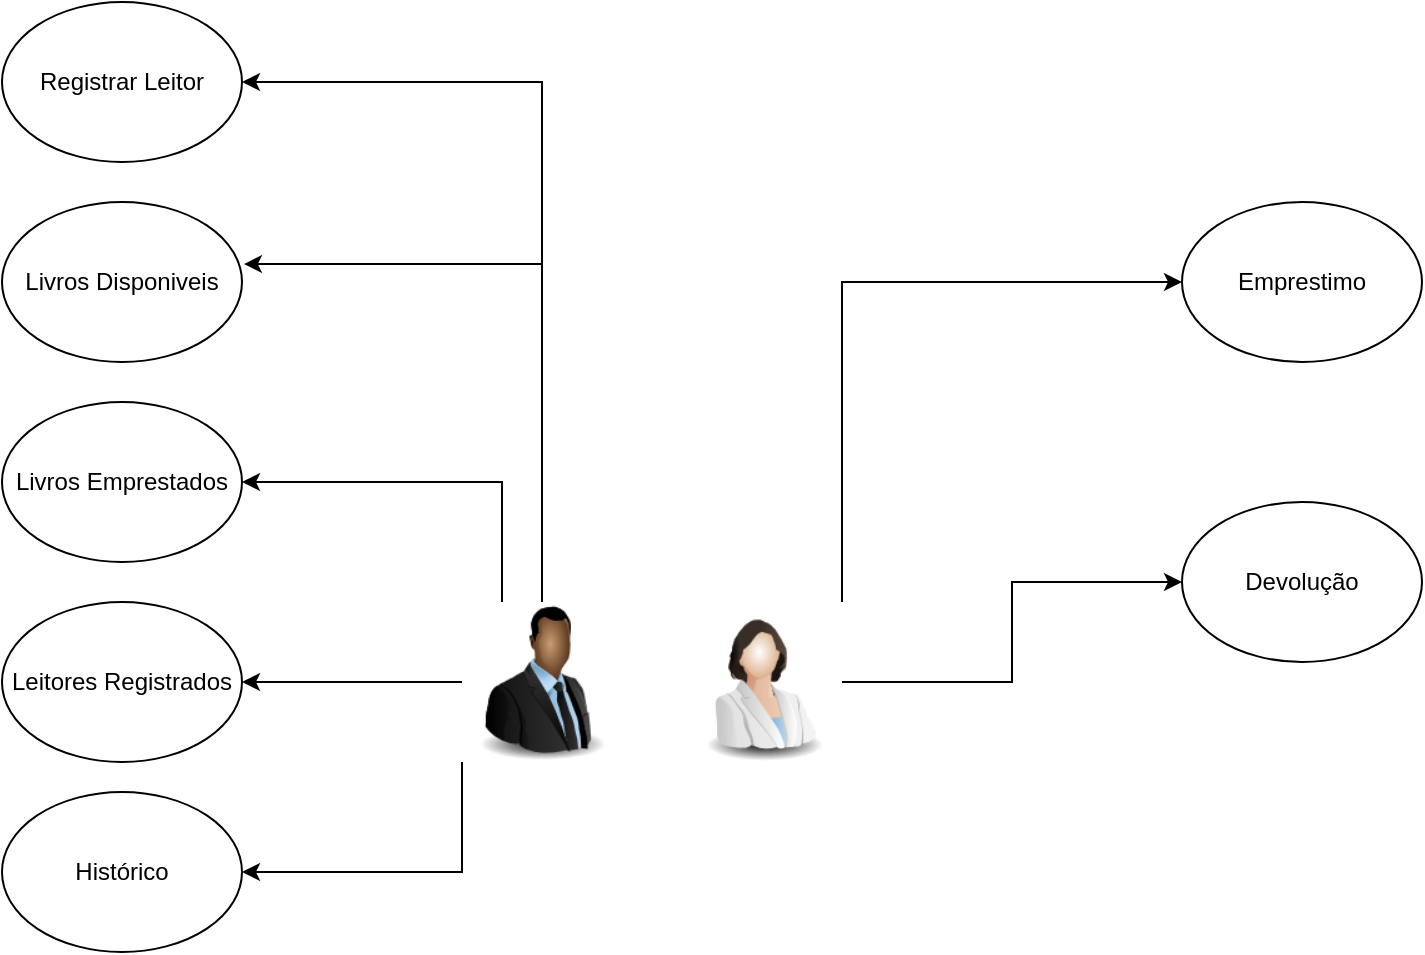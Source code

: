 <mxfile version="21.7.4" type="google" pages="3">
  <diagram id="-3d-2jDcSvdsMymihTIO" name="Página-1">
    <mxGraphModel dx="874" dy="470" grid="1" gridSize="10" guides="1" tooltips="1" connect="1" arrows="1" fold="1" page="1" pageScale="1" pageWidth="827" pageHeight="1169" math="0" shadow="0">
      <root>
        <mxCell id="0" />
        <mxCell id="1" parent="0" />
        <mxCell id="hUZetqNrnTV5G75DdPQI-3" value="Registrar Leitor" style="ellipse;whiteSpace=wrap;html=1;" vertex="1" parent="1">
          <mxGeometry x="90" y="190" width="120" height="80" as="geometry" />
        </mxCell>
        <mxCell id="hUZetqNrnTV5G75DdPQI-4" value="Leitores Registrados" style="ellipse;whiteSpace=wrap;html=1;" vertex="1" parent="1">
          <mxGeometry x="90" y="490" width="120" height="80" as="geometry" />
        </mxCell>
        <mxCell id="hUZetqNrnTV5G75DdPQI-5" value="Emprestimo" style="ellipse;whiteSpace=wrap;html=1;" vertex="1" parent="1">
          <mxGeometry x="680" y="290" width="120" height="80" as="geometry" />
        </mxCell>
        <mxCell id="hUZetqNrnTV5G75DdPQI-6" value="Livros Emprestados" style="ellipse;whiteSpace=wrap;html=1;" vertex="1" parent="1">
          <mxGeometry x="90" y="390" width="120" height="80" as="geometry" />
        </mxCell>
        <mxCell id="hUZetqNrnTV5G75DdPQI-7" value="Histórico" style="ellipse;whiteSpace=wrap;html=1;" vertex="1" parent="1">
          <mxGeometry x="90" y="585" width="120" height="80" as="geometry" />
        </mxCell>
        <mxCell id="hUZetqNrnTV5G75DdPQI-8" value="Devolução" style="ellipse;whiteSpace=wrap;html=1;" vertex="1" parent="1">
          <mxGeometry x="680" y="440" width="120" height="80" as="geometry" />
        </mxCell>
        <mxCell id="hUZetqNrnTV5G75DdPQI-11" style="edgeStyle=orthogonalEdgeStyle;rounded=0;orthogonalLoop=1;jettySize=auto;html=1;exitX=0.5;exitY=0;exitDx=0;exitDy=0;entryX=1;entryY=0.5;entryDx=0;entryDy=0;" edge="1" parent="1" source="hUZetqNrnTV5G75DdPQI-9" target="hUZetqNrnTV5G75DdPQI-3">
          <mxGeometry relative="1" as="geometry" />
        </mxCell>
        <mxCell id="hUZetqNrnTV5G75DdPQI-12" style="edgeStyle=orthogonalEdgeStyle;rounded=0;orthogonalLoop=1;jettySize=auto;html=1;exitX=0.5;exitY=0;exitDx=0;exitDy=0;entryX=1.008;entryY=0.388;entryDx=0;entryDy=0;entryPerimeter=0;" edge="1" parent="1" source="hUZetqNrnTV5G75DdPQI-9" target="hUZetqNrnTV5G75DdPQI-18">
          <mxGeometry relative="1" as="geometry">
            <mxPoint x="210" y="320" as="targetPoint" />
          </mxGeometry>
        </mxCell>
        <mxCell id="hUZetqNrnTV5G75DdPQI-13" style="edgeStyle=orthogonalEdgeStyle;rounded=0;orthogonalLoop=1;jettySize=auto;html=1;exitX=0.25;exitY=0;exitDx=0;exitDy=0;entryX=1;entryY=0.5;entryDx=0;entryDy=0;" edge="1" parent="1" source="hUZetqNrnTV5G75DdPQI-9" target="hUZetqNrnTV5G75DdPQI-6">
          <mxGeometry relative="1" as="geometry" />
        </mxCell>
        <mxCell id="hUZetqNrnTV5G75DdPQI-14" style="edgeStyle=orthogonalEdgeStyle;rounded=0;orthogonalLoop=1;jettySize=auto;html=1;exitX=0;exitY=0.5;exitDx=0;exitDy=0;entryX=1;entryY=0.5;entryDx=0;entryDy=0;entryPerimeter=0;" edge="1" parent="1" source="hUZetqNrnTV5G75DdPQI-9" target="hUZetqNrnTV5G75DdPQI-4">
          <mxGeometry relative="1" as="geometry" />
        </mxCell>
        <mxCell id="hUZetqNrnTV5G75DdPQI-15" style="edgeStyle=orthogonalEdgeStyle;rounded=0;orthogonalLoop=1;jettySize=auto;html=1;exitX=0;exitY=1;exitDx=0;exitDy=0;entryX=1;entryY=0.5;entryDx=0;entryDy=0;" edge="1" parent="1" source="hUZetqNrnTV5G75DdPQI-9" target="hUZetqNrnTV5G75DdPQI-7">
          <mxGeometry relative="1" as="geometry" />
        </mxCell>
        <mxCell id="hUZetqNrnTV5G75DdPQI-9" value="" style="image;html=1;image=img/lib/clip_art/people/Suit_Man_Black_128x128.png" vertex="1" parent="1">
          <mxGeometry x="320" y="490" width="80" height="80" as="geometry" />
        </mxCell>
        <mxCell id="hUZetqNrnTV5G75DdPQI-16" style="edgeStyle=orthogonalEdgeStyle;rounded=0;orthogonalLoop=1;jettySize=auto;html=1;exitX=1;exitY=0;exitDx=0;exitDy=0;entryX=0;entryY=0.5;entryDx=0;entryDy=0;" edge="1" parent="1" source="hUZetqNrnTV5G75DdPQI-10" target="hUZetqNrnTV5G75DdPQI-5">
          <mxGeometry relative="1" as="geometry" />
        </mxCell>
        <mxCell id="hUZetqNrnTV5G75DdPQI-17" style="edgeStyle=orthogonalEdgeStyle;rounded=0;orthogonalLoop=1;jettySize=auto;html=1;exitX=1;exitY=0.5;exitDx=0;exitDy=0;entryX=0;entryY=0.5;entryDx=0;entryDy=0;" edge="1" parent="1" source="hUZetqNrnTV5G75DdPQI-10" target="hUZetqNrnTV5G75DdPQI-8">
          <mxGeometry relative="1" as="geometry" />
        </mxCell>
        <mxCell id="hUZetqNrnTV5G75DdPQI-10" value="" style="image;html=1;image=img/lib/clip_art/people/Scientist_Woman_128x128.png;imageBackground=none;flipH=0;flipV=0;direction=east;" vertex="1" parent="1">
          <mxGeometry x="430" y="490" width="80" height="80" as="geometry" />
        </mxCell>
        <mxCell id="hUZetqNrnTV5G75DdPQI-18" value="Livros Disponiveis" style="ellipse;whiteSpace=wrap;html=1;" vertex="1" parent="1">
          <mxGeometry x="90" y="290" width="120" height="80" as="geometry" />
        </mxCell>
      </root>
    </mxGraphModel>
  </diagram>
  <diagram id="yILG3nX_wmvYLlIyoiGk" name="Página-2">
    <mxGraphModel grid="1" page="1" gridSize="10" guides="1" tooltips="1" connect="1" arrows="1" fold="1" pageScale="1" pageWidth="827" pageHeight="1169" math="0" shadow="0">
      <root>
        <mxCell id="0" />
        <mxCell id="1" parent="0" />
        <mxCell id="F7b2UGRKWnrdmZ-qzSno-39" value="Leitor" style="swimlane;fontStyle=0;childLayout=stackLayout;horizontal=1;startSize=26;fillColor=none;horizontalStack=0;resizeParent=1;resizeParentMax=0;resizeLast=0;collapsible=1;marginBottom=0;whiteSpace=wrap;html=1;" vertex="1" parent="1">
          <mxGeometry x="120" y="135" width="140" height="140" as="geometry" />
        </mxCell>
        <mxCell id="F7b2UGRKWnrdmZ-qzSno-40" value="Nome" style="text;strokeColor=none;fillColor=none;align=left;verticalAlign=top;spacingLeft=4;spacingRight=4;overflow=hidden;rotatable=0;points=[[0,0.5],[1,0.5]];portConstraint=eastwest;whiteSpace=wrap;html=1;" vertex="1" parent="F7b2UGRKWnrdmZ-qzSno-39">
          <mxGeometry y="26" width="140" height="26" as="geometry" />
        </mxCell>
        <mxCell id="F7b2UGRKWnrdmZ-qzSno-41" value="Login" style="text;strokeColor=none;fillColor=none;align=left;verticalAlign=top;spacingLeft=4;spacingRight=4;overflow=hidden;rotatable=0;points=[[0,0.5],[1,0.5]];portConstraint=eastwest;whiteSpace=wrap;html=1;" vertex="1" parent="F7b2UGRKWnrdmZ-qzSno-39">
          <mxGeometry y="52" width="140" height="26" as="geometry" />
        </mxCell>
        <mxCell id="F7b2UGRKWnrdmZ-qzSno-42" value="Senha&lt;br&gt;&lt;br&gt;CPF" style="text;strokeColor=none;fillColor=none;align=left;verticalAlign=top;spacingLeft=4;spacingRight=4;overflow=hidden;rotatable=0;points=[[0,0.5],[1,0.5]];portConstraint=eastwest;whiteSpace=wrap;html=1;" vertex="1" parent="F7b2UGRKWnrdmZ-qzSno-39">
          <mxGeometry y="78" width="140" height="62" as="geometry" />
        </mxCell>
        <mxCell id="F7b2UGRKWnrdmZ-qzSno-43" value="Livro" style="swimlane;fontStyle=0;childLayout=stackLayout;horizontal=1;startSize=26;fillColor=none;horizontalStack=0;resizeParent=1;resizeParentMax=0;resizeLast=0;collapsible=1;marginBottom=0;whiteSpace=wrap;html=1;" vertex="1" parent="1">
          <mxGeometry x="560" y="135" width="140" height="110" as="geometry" />
        </mxCell>
        <mxCell id="F7b2UGRKWnrdmZ-qzSno-44" value="ISBN" style="text;strokeColor=none;fillColor=none;align=left;verticalAlign=top;spacingLeft=4;spacingRight=4;overflow=hidden;rotatable=0;points=[[0,0.5],[1,0.5]];portConstraint=eastwest;whiteSpace=wrap;html=1;" vertex="1" parent="F7b2UGRKWnrdmZ-qzSno-43">
          <mxGeometry y="26" width="140" height="26" as="geometry" />
        </mxCell>
        <mxCell id="F7b2UGRKWnrdmZ-qzSno-45" value="Nome" style="text;strokeColor=none;fillColor=none;align=left;verticalAlign=top;spacingLeft=4;spacingRight=4;overflow=hidden;rotatable=0;points=[[0,0.5],[1,0.5]];portConstraint=eastwest;whiteSpace=wrap;html=1;" vertex="1" parent="F7b2UGRKWnrdmZ-qzSno-43">
          <mxGeometry y="52" width="140" height="26" as="geometry" />
        </mxCell>
        <mxCell id="F7b2UGRKWnrdmZ-qzSno-46" value="Autor" style="text;strokeColor=none;fillColor=none;align=left;verticalAlign=top;spacingLeft=4;spacingRight=4;overflow=hidden;rotatable=0;points=[[0,0.5],[1,0.5]];portConstraint=eastwest;whiteSpace=wrap;html=1;" vertex="1" parent="F7b2UGRKWnrdmZ-qzSno-43">
          <mxGeometry y="78" width="140" height="32" as="geometry" />
        </mxCell>
        <mxCell id="F7b2UGRKWnrdmZ-qzSno-47" value="Histórico" style="swimlane;fontStyle=0;childLayout=stackLayout;horizontal=1;startSize=26;fillColor=none;horizontalStack=0;resizeParent=1;resizeParentMax=0;resizeLast=0;collapsible=1;marginBottom=0;whiteSpace=wrap;html=1;" vertex="1" parent="1">
          <mxGeometry x="340" y="330" width="140" height="114" as="geometry" />
        </mxCell>
        <mxCell id="F7b2UGRKWnrdmZ-qzSno-49" value="Login" style="text;strokeColor=none;fillColor=none;align=left;verticalAlign=top;spacingLeft=4;spacingRight=4;overflow=hidden;rotatable=0;points=[[0,0.5],[1,0.5]];portConstraint=eastwest;whiteSpace=wrap;html=1;" vertex="1" parent="F7b2UGRKWnrdmZ-qzSno-47">
          <mxGeometry y="26" width="140" height="26" as="geometry" />
        </mxCell>
        <mxCell id="F7b2UGRKWnrdmZ-qzSno-50" value="Senha&lt;br&gt;&lt;br&gt;CPF" style="text;strokeColor=none;fillColor=none;align=left;verticalAlign=top;spacingLeft=4;spacingRight=4;overflow=hidden;rotatable=0;points=[[0,0.5],[1,0.5]];portConstraint=eastwest;whiteSpace=wrap;html=1;" vertex="1" parent="F7b2UGRKWnrdmZ-qzSno-47">
          <mxGeometry y="52" width="140" height="62" as="geometry" />
        </mxCell>
        <mxCell id="F7b2UGRKWnrdmZ-qzSno-55" style="edgeStyle=orthogonalEdgeStyle;rounded=0;orthogonalLoop=1;jettySize=auto;html=1;exitX=0;exitY=0.5;exitDx=0;exitDy=0;" edge="1" parent="1" source="F7b2UGRKWnrdmZ-qzSno-50" target="F7b2UGRKWnrdmZ-qzSno-42">
          <mxGeometry relative="1" as="geometry">
            <Array as="points">
              <mxPoint x="340" y="400" />
              <mxPoint x="300" y="400" />
              <mxPoint x="300" y="220" />
            </Array>
          </mxGeometry>
        </mxCell>
        <mxCell id="F7b2UGRKWnrdmZ-qzSno-56" style="edgeStyle=orthogonalEdgeStyle;rounded=0;orthogonalLoop=1;jettySize=auto;html=1;exitX=1;exitY=0.5;exitDx=0;exitDy=0;entryX=0;entryY=0.5;entryDx=0;entryDy=0;" edge="1" parent="1" source="F7b2UGRKWnrdmZ-qzSno-49" target="F7b2UGRKWnrdmZ-qzSno-45">
          <mxGeometry relative="1" as="geometry">
            <Array as="points">
              <mxPoint x="480" y="400" />
              <mxPoint x="520" y="400" />
              <mxPoint x="520" y="220" />
              <mxPoint x="560" y="220" />
            </Array>
          </mxGeometry>
        </mxCell>
      </root>
    </mxGraphModel>
  </diagram>
  <diagram id="vJGoTsTrY4IlCkdrnJvV" name="Página-3">
    <mxGraphModel dx="1028" dy="1722" grid="1" gridSize="10" guides="1" tooltips="1" connect="1" arrows="1" fold="1" page="1" pageScale="1" pageWidth="827" pageHeight="1169" math="0" shadow="0">
      <root>
        <mxCell id="0" />
        <mxCell id="1" parent="0" />
        <mxCell id="8_UHHvN7KNGgvta1Kh0K-11" value="" style="rounded=0;whiteSpace=wrap;html=1;" vertex="1" parent="1">
          <mxGeometry y="-670" width="490" height="550" as="geometry" />
        </mxCell>
        <mxCell id="8_UHHvN7KNGgvta1Kh0K-13" value="" style="rounded=0;whiteSpace=wrap;html=1;" vertex="1" parent="1">
          <mxGeometry x="785" y="-670" width="630" height="550" as="geometry" />
        </mxCell>
        <mxCell id="8_UHHvN7KNGgvta1Kh0K-14" value="Devolução" style="rounded=0;whiteSpace=wrap;html=1;" vertex="1" parent="1">
          <mxGeometry y="-670" width="120" height="60" as="geometry" />
        </mxCell>
        <mxCell id="8_UHHvN7KNGgvta1Kh0K-15" value="Empréstimo" style="rounded=0;whiteSpace=wrap;html=1;" vertex="1" parent="1">
          <mxGeometry x="785" y="-670" width="120" height="60" as="geometry" />
        </mxCell>
        <mxCell id="8_UHHvN7KNGgvta1Kh0K-19" style="edgeStyle=orthogonalEdgeStyle;rounded=0;orthogonalLoop=1;jettySize=auto;html=1;exitX=0.5;exitY=1;exitDx=0;exitDy=0;entryX=0.5;entryY=0;entryDx=0;entryDy=0;" edge="1" parent="1" source="8_UHHvN7KNGgvta1Kh0K-16">
          <mxGeometry relative="1" as="geometry">
            <mxPoint x="220" y="-475" as="targetPoint" />
          </mxGeometry>
        </mxCell>
        <mxCell id="8_UHHvN7KNGgvta1Kh0K-16" value="Coloque o ISBN do livro" style="rounded=0;whiteSpace=wrap;html=1;" vertex="1" parent="1">
          <mxGeometry x="160" y="-584" width="120" height="60" as="geometry" />
        </mxCell>
        <mxCell id="8_UHHvN7KNGgvta1Kh0K-18" style="edgeStyle=orthogonalEdgeStyle;rounded=0;orthogonalLoop=1;jettySize=auto;html=1;exitX=0.5;exitY=1;exitDx=0;exitDy=0;" edge="1" parent="1" source="8_UHHvN7KNGgvta1Kh0K-16" target="8_UHHvN7KNGgvta1Kh0K-16">
          <mxGeometry relative="1" as="geometry" />
        </mxCell>
        <mxCell id="8_UHHvN7KNGgvta1Kh0K-25" style="edgeStyle=orthogonalEdgeStyle;rounded=0;orthogonalLoop=1;jettySize=auto;html=1;exitX=0;exitY=0.5;exitDx=0;exitDy=0;entryX=1;entryY=0.5;entryDx=0;entryDy=0;" edge="1" parent="1" source="8_UHHvN7KNGgvta1Kh0K-20" target="8_UHHvN7KNGgvta1Kh0K-21">
          <mxGeometry relative="1" as="geometry" />
        </mxCell>
        <mxCell id="8_UHHvN7KNGgvta1Kh0K-27" style="edgeStyle=orthogonalEdgeStyle;rounded=0;orthogonalLoop=1;jettySize=auto;html=1;exitX=1;exitY=0.5;exitDx=0;exitDy=0;entryX=0;entryY=0.5;entryDx=0;entryDy=0;" edge="1" parent="1" source="8_UHHvN7KNGgvta1Kh0K-20" target="8_UHHvN7KNGgvta1Kh0K-26">
          <mxGeometry relative="1" as="geometry">
            <Array as="points">
              <mxPoint x="380" y="-445" />
              <mxPoint x="380" y="-410" />
            </Array>
          </mxGeometry>
        </mxCell>
        <mxCell id="8_UHHvN7KNGgvta1Kh0K-20" value="O livro esta emprestado?" style="rhombus;whiteSpace=wrap;html=1;" vertex="1" parent="1">
          <mxGeometry x="180" y="-480" width="80" height="70" as="geometry" />
        </mxCell>
        <mxCell id="8_UHHvN7KNGgvta1Kh0K-29" style="edgeStyle=orthogonalEdgeStyle;rounded=0;orthogonalLoop=1;jettySize=auto;html=1;exitX=0.5;exitY=1;exitDx=0;exitDy=0;entryX=0.5;entryY=0;entryDx=0;entryDy=0;" edge="1" parent="1" source="8_UHHvN7KNGgvta1Kh0K-21" target="8_UHHvN7KNGgvta1Kh0K-22">
          <mxGeometry relative="1" as="geometry" />
        </mxCell>
        <mxCell id="8_UHHvN7KNGgvta1Kh0K-21" value="Fazer devolução" style="rounded=0;whiteSpace=wrap;html=1;" vertex="1" parent="1">
          <mxGeometry x="30" y="-475" width="120" height="60" as="geometry" />
        </mxCell>
        <mxCell id="8_UHHvN7KNGgvta1Kh0K-30" style="edgeStyle=orthogonalEdgeStyle;rounded=0;orthogonalLoop=1;jettySize=auto;html=1;exitX=1;exitY=0.5;exitDx=0;exitDy=0;" edge="1" parent="1" source="8_UHHvN7KNGgvta1Kh0K-22" target="8_UHHvN7KNGgvta1Kh0K-23">
          <mxGeometry relative="1" as="geometry" />
        </mxCell>
        <mxCell id="8_UHHvN7KNGgvta1Kh0K-22" value="Mudar estado de disponibilidade" style="rounded=0;whiteSpace=wrap;html=1;" vertex="1" parent="1">
          <mxGeometry x="30" y="-370" width="120" height="60" as="geometry" />
        </mxCell>
        <mxCell id="8_UHHvN7KNGgvta1Kh0K-28" style="edgeStyle=orthogonalEdgeStyle;rounded=0;orthogonalLoop=1;jettySize=auto;html=1;exitX=0.5;exitY=0;exitDx=0;exitDy=0;entryX=0;entryY=0.5;entryDx=0;entryDy=0;" edge="1" parent="1" source="8_UHHvN7KNGgvta1Kh0K-23" target="8_UHHvN7KNGgvta1Kh0K-26">
          <mxGeometry relative="1" as="geometry" />
        </mxCell>
        <mxCell id="8_UHHvN7KNGgvta1Kh0K-23" value="Colocar devolução no historico" style="rounded=0;whiteSpace=wrap;html=1;" vertex="1" parent="1">
          <mxGeometry x="180" y="-370" width="120" height="60" as="geometry" />
        </mxCell>
        <mxCell id="8_UHHvN7KNGgvta1Kh0K-26" value="NÃO" style="rounded=0;whiteSpace=wrap;html=1;" vertex="1" parent="1">
          <mxGeometry x="363" y="-430" width="50" height="40" as="geometry" />
        </mxCell>
        <mxCell id="8_UHHvN7KNGgvta1Kh0K-40" style="edgeStyle=orthogonalEdgeStyle;rounded=0;orthogonalLoop=1;jettySize=auto;html=1;exitX=0.5;exitY=1;exitDx=0;exitDy=0;entryX=0.5;entryY=0;entryDx=0;entryDy=0;" edge="1" parent="1" source="8_UHHvN7KNGgvta1Kh0K-32" target="8_UHHvN7KNGgvta1Kh0K-35">
          <mxGeometry relative="1" as="geometry" />
        </mxCell>
        <mxCell id="8_UHHvN7KNGgvta1Kh0K-32" value="Coloque o nome do leitor" style="rounded=0;whiteSpace=wrap;html=1;" vertex="1" parent="1">
          <mxGeometry x="1040" y="-570" width="120" height="60" as="geometry" />
        </mxCell>
        <mxCell id="8_UHHvN7KNGgvta1Kh0K-43" style="edgeStyle=orthogonalEdgeStyle;rounded=0;orthogonalLoop=1;jettySize=auto;html=1;exitX=0.5;exitY=1;exitDx=0;exitDy=0;entryX=0.5;entryY=0;entryDx=0;entryDy=0;" edge="1" parent="1" source="8_UHHvN7KNGgvta1Kh0K-33" target="8_UHHvN7KNGgvta1Kh0K-36">
          <mxGeometry relative="1" as="geometry" />
        </mxCell>
        <mxCell id="8_UHHvN7KNGgvta1Kh0K-33" value="Coloque o ISBN do livro" style="rounded=0;whiteSpace=wrap;html=1;" vertex="1" parent="1">
          <mxGeometry x="860" y="-450" width="120" height="60" as="geometry" />
        </mxCell>
        <mxCell id="8_UHHvN7KNGgvta1Kh0K-49" style="edgeStyle=orthogonalEdgeStyle;rounded=0;orthogonalLoop=1;jettySize=auto;html=1;exitX=0.5;exitY=0;exitDx=0;exitDy=0;entryX=1;entryY=0.5;entryDx=0;entryDy=0;" edge="1" parent="1" source="8_UHHvN7KNGgvta1Kh0K-34" target="8_UHHvN7KNGgvta1Kh0K-32">
          <mxGeometry relative="1" as="geometry" />
        </mxCell>
        <mxCell id="8_UHHvN7KNGgvta1Kh0K-34" value="Registrar leitor" style="rounded=0;whiteSpace=wrap;html=1;" vertex="1" parent="1">
          <mxGeometry x="1241" y="-450" width="120" height="60" as="geometry" />
        </mxCell>
        <mxCell id="8_UHHvN7KNGgvta1Kh0K-41" style="edgeStyle=orthogonalEdgeStyle;rounded=0;orthogonalLoop=1;jettySize=auto;html=1;exitX=0;exitY=0.5;exitDx=0;exitDy=0;entryX=1;entryY=0.5;entryDx=0;entryDy=0;" edge="1" parent="1" source="8_UHHvN7KNGgvta1Kh0K-35" target="8_UHHvN7KNGgvta1Kh0K-33">
          <mxGeometry relative="1" as="geometry" />
        </mxCell>
        <mxCell id="8_UHHvN7KNGgvta1Kh0K-42" style="edgeStyle=orthogonalEdgeStyle;rounded=0;orthogonalLoop=1;jettySize=auto;html=1;exitX=1;exitY=0.5;exitDx=0;exitDy=0;entryX=0;entryY=0.5;entryDx=0;entryDy=0;" edge="1" parent="1" source="8_UHHvN7KNGgvta1Kh0K-35" target="8_UHHvN7KNGgvta1Kh0K-34">
          <mxGeometry relative="1" as="geometry" />
        </mxCell>
        <mxCell id="8_UHHvN7KNGgvta1Kh0K-35" value="O leitor esta cadastrado?" style="rhombus;whiteSpace=wrap;html=1;" vertex="1" parent="1">
          <mxGeometry x="1060" y="-470" width="80" height="80" as="geometry" />
        </mxCell>
        <mxCell id="8_UHHvN7KNGgvta1Kh0K-51" style="edgeStyle=orthogonalEdgeStyle;rounded=0;orthogonalLoop=1;jettySize=auto;html=1;exitX=0.5;exitY=1;exitDx=0;exitDy=0;entryX=0;entryY=0.5;entryDx=0;entryDy=0;" edge="1" parent="1" source="8_UHHvN7KNGgvta1Kh0K-36" target="8_UHHvN7KNGgvta1Kh0K-37">
          <mxGeometry relative="1" as="geometry" />
        </mxCell>
        <mxCell id="8_UHHvN7KNGgvta1Kh0K-57" style="edgeStyle=orthogonalEdgeStyle;rounded=0;orthogonalLoop=1;jettySize=auto;html=1;exitX=0;exitY=0.5;exitDx=0;exitDy=0;entryX=0;entryY=0.5;entryDx=0;entryDy=0;" edge="1" parent="1" source="8_UHHvN7KNGgvta1Kh0K-36" target="8_UHHvN7KNGgvta1Kh0K-55">
          <mxGeometry relative="1" as="geometry" />
        </mxCell>
        <mxCell id="8_UHHvN7KNGgvta1Kh0K-36" value="O livro esta cadastrado?" style="rhombus;whiteSpace=wrap;html=1;" vertex="1" parent="1">
          <mxGeometry x="875" y="-350" width="90" height="80" as="geometry" />
        </mxCell>
        <mxCell id="8_UHHvN7KNGgvta1Kh0K-47" style="edgeStyle=orthogonalEdgeStyle;rounded=0;orthogonalLoop=1;jettySize=auto;html=1;exitX=1;exitY=0.5;exitDx=0;exitDy=0;entryX=0;entryY=0.5;entryDx=0;entryDy=0;" edge="1" parent="1" source="8_UHHvN7KNGgvta1Kh0K-37" target="8_UHHvN7KNGgvta1Kh0K-38">
          <mxGeometry relative="1" as="geometry" />
        </mxCell>
        <mxCell id="8_UHHvN7KNGgvta1Kh0K-37" value="Fazer emprestimo" style="rounded=0;whiteSpace=wrap;html=1;" vertex="1" parent="1">
          <mxGeometry x="1000" y="-270" width="120" height="60" as="geometry" />
        </mxCell>
        <mxCell id="8_UHHvN7KNGgvta1Kh0K-48" style="edgeStyle=orthogonalEdgeStyle;rounded=0;orthogonalLoop=1;jettySize=auto;html=1;exitX=1;exitY=0.5;exitDx=0;exitDy=0;entryX=0;entryY=0.5;entryDx=0;entryDy=0;" edge="1" parent="1" source="8_UHHvN7KNGgvta1Kh0K-38" target="8_UHHvN7KNGgvta1Kh0K-39">
          <mxGeometry relative="1" as="geometry" />
        </mxCell>
        <mxCell id="8_UHHvN7KNGgvta1Kh0K-38" value="Mudar estado de disponibilidade do livro" style="rounded=0;whiteSpace=wrap;html=1;" vertex="1" parent="1">
          <mxGeometry x="1130" y="-270" width="120" height="60" as="geometry" />
        </mxCell>
        <mxCell id="8_UHHvN7KNGgvta1Kh0K-54" style="edgeStyle=orthogonalEdgeStyle;rounded=0;orthogonalLoop=1;jettySize=auto;html=1;exitX=0.5;exitY=1;exitDx=0;exitDy=0;entryX=0.5;entryY=0;entryDx=0;entryDy=0;" edge="1" parent="1" source="8_UHHvN7KNGgvta1Kh0K-39">
          <mxGeometry relative="1" as="geometry">
            <mxPoint x="1320" y="-180" as="targetPoint" />
          </mxGeometry>
        </mxCell>
        <mxCell id="8_UHHvN7KNGgvta1Kh0K-39" value="Colocar emprestimo no historico" style="rounded=0;whiteSpace=wrap;html=1;" vertex="1" parent="1">
          <mxGeometry x="1260" y="-270" width="120" height="60" as="geometry" />
        </mxCell>
        <mxCell id="8_UHHvN7KNGgvta1Kh0K-55" value="" style="ellipse;html=1;shape=endState;fillColor=#000000;strokeColor=#ff0000;" vertex="1" parent="1">
          <mxGeometry x="1305" y="-180" width="30" height="30" as="geometry" />
        </mxCell>
      </root>
    </mxGraphModel>
  </diagram>
</mxfile>
